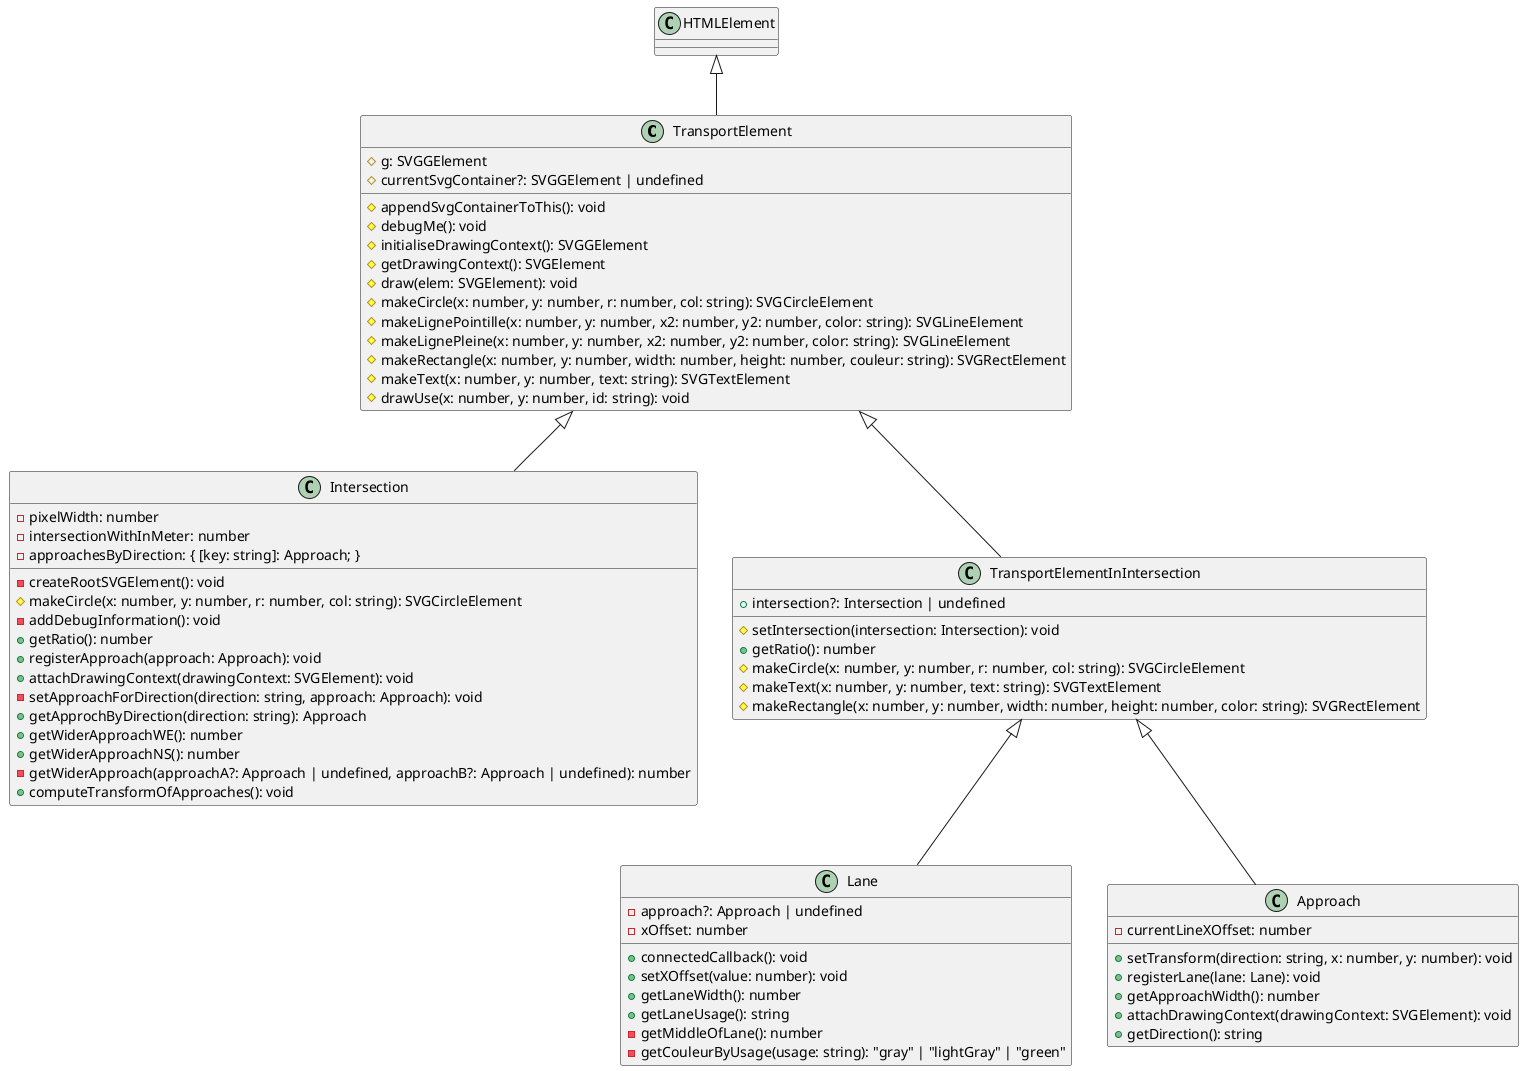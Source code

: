 @startuml
class TransportElement extends HTMLElement {
    #g: SVGGElement
    #currentSvgContainer?: SVGGElement | undefined
    #appendSvgContainerToThis(): void
    #debugMe(): void
    #initialiseDrawingContext(): SVGGElement
    #getDrawingContext(): SVGElement
    #draw(elem: SVGElement): void
    #makeCircle(x: number, y: number, r: number, col: string): SVGCircleElement
    #makeLignePointille(x: number, y: number, x2: number, y2: number, color: string): SVGLineElement
    #makeLignePleine(x: number, y: number, x2: number, y2: number, color: string): SVGLineElement
    #makeRectangle(x: number, y: number, width: number, height: number, couleur: string): SVGRectElement
    #makeText(x: number, y: number, text: string): SVGTextElement
    #drawUse(x: number, y: number, id: string): void
}
class Intersection extends TransportElement {
    -pixelWidth: number
    -intersectionWithInMeter: number
    -createRootSVGElement(): void
    #makeCircle(x: number, y: number, r: number, col: string): SVGCircleElement
    -addDebugInformation(): void
    +getRatio(): number
    +registerApproach(approach: Approach): void
    +attachDrawingContext(drawingContext: SVGElement): void
    -approachesByDirection: { [key: string]: Approach; }
    -setApproachForDirection(direction: string, approach: Approach): void
    +getApprochByDirection(direction: string): Approach
    +getWiderApproachWE(): number
    +getWiderApproachNS(): number
    -getWiderApproach(approachA?: Approach | undefined, approachB?: Approach | undefined): number
    +computeTransformOfApproaches(): void
}
class TransportElementInIntersection extends TransportElement {
    +intersection?: Intersection | undefined
    #setIntersection(intersection: Intersection): void
    +getRatio(): number
    #makeCircle(x: number, y: number, r: number, col: string): SVGCircleElement
    #makeText(x: number, y: number, text: string): SVGTextElement
    #makeRectangle(x: number, y: number, width: number, height: number, color: string): SVGRectElement
}
class Lane extends TransportElementInIntersection {
    -approach?: Approach | undefined
    -xOffset: number
    +connectedCallback(): void
    +setXOffset(value: number): void
    +getLaneWidth(): number
    +getLaneUsage(): string
    -getMiddleOfLane(): number
    -getCouleurByUsage(usage: string): "gray" | "lightGray" | "green"
}
class Approach extends TransportElementInIntersection {
    -currentLineXOffset: number
    +setTransform(direction: string, x: number, y: number): void
    +registerLane(lane: Lane): void
    +getApproachWidth(): number
    +attachDrawingContext(drawingContext: SVGElement): void
    +getDirection(): string
}
@enduml
